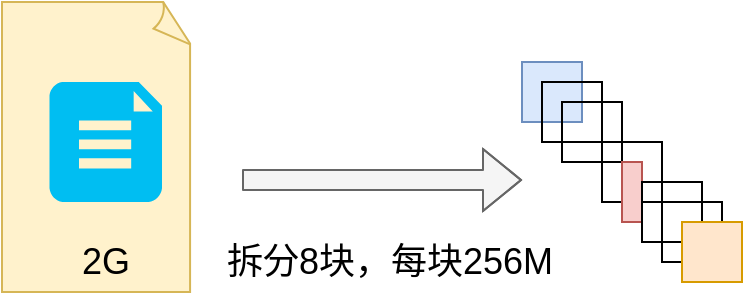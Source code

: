 <mxfile version="13.1.2" type="device"><diagram name="Page-1" id="822b0af5-4adb-64df-f703-e8dfc1f81529"><mxGraphModel dx="793" dy="441" grid="1" gridSize="10" guides="1" tooltips="1" connect="1" arrows="1" fold="1" page="1" pageScale="1" pageWidth="1100" pageHeight="850" background="#ffffff" math="0" shadow="0"><root><mxCell id="0"/><mxCell id="1" parent="0"/><mxCell id="OGfmCqroPAX-lMKXnhhq-3" value="" style="whiteSpace=wrap;html=1;shape=mxgraph.basic.document;fillColor=#fff2cc;strokeColor=#d6b656;" vertex="1" parent="1"><mxGeometry x="260" y="70" width="95" height="145" as="geometry"/></mxCell><mxCell id="OGfmCqroPAX-lMKXnhhq-4" value="" style="verticalLabelPosition=bottom;html=1;verticalAlign=top;align=center;strokeColor=none;fillColor=#00BEF2;shape=mxgraph.azure.file_2;pointerEvents=1;" vertex="1" parent="1"><mxGeometry x="283.75" y="110" width="56.25" height="60" as="geometry"/></mxCell><mxCell id="OGfmCqroPAX-lMKXnhhq-5" value="2G" style="text;html=1;strokeColor=none;fillColor=none;align=center;verticalAlign=middle;whiteSpace=wrap;rounded=0;fontSize=18;" vertex="1" parent="1"><mxGeometry x="291.88" y="190" width="40" height="20" as="geometry"/></mxCell><mxCell id="OGfmCqroPAX-lMKXnhhq-6" value="" style="rounded=0;whiteSpace=wrap;html=1;fillColor=#dae8fc;fontSize=18;strokeColor=#6c8ebf;" vertex="1" parent="1"><mxGeometry x="520" y="100" width="30" height="30" as="geometry"/></mxCell><mxCell id="OGfmCqroPAX-lMKXnhhq-7" value="" style="rounded=0;whiteSpace=wrap;html=1;fillColor=none;fontSize=18;" vertex="1" parent="1"><mxGeometry x="530" y="110" width="30" height="30" as="geometry"/></mxCell><mxCell id="OGfmCqroPAX-lMKXnhhq-8" value="" style="rounded=0;whiteSpace=wrap;html=1;fillColor=none;fontSize=18;" vertex="1" parent="1"><mxGeometry x="540" y="120" width="30" height="30" as="geometry"/></mxCell><mxCell id="OGfmCqroPAX-lMKXnhhq-10" value="" style="rounded=0;whiteSpace=wrap;html=1;fillColor=none;fontSize=18;" vertex="1" parent="1"><mxGeometry x="560" y="140" width="30" height="30" as="geometry"/></mxCell><mxCell id="OGfmCqroPAX-lMKXnhhq-11" value="" style="rounded=0;whiteSpace=wrap;html=1;fillColor=#f8cecc;fontSize=18;strokeColor=#b85450;" vertex="1" parent="1"><mxGeometry x="570" y="150" width="10" height="30" as="geometry"/></mxCell><mxCell id="OGfmCqroPAX-lMKXnhhq-12" value="" style="rounded=0;whiteSpace=wrap;html=1;fillColor=none;fontSize=18;" vertex="1" parent="1"><mxGeometry x="580" y="160" width="30" height="30" as="geometry"/></mxCell><mxCell id="OGfmCqroPAX-lMKXnhhq-13" value="" style="rounded=0;whiteSpace=wrap;html=1;fillColor=none;fontSize=18;" vertex="1" parent="1"><mxGeometry x="590" y="170" width="30" height="30" as="geometry"/></mxCell><mxCell id="OGfmCqroPAX-lMKXnhhq-14" value="" style="rounded=0;whiteSpace=wrap;html=1;fillColor=#ffe6cc;fontSize=18;strokeColor=#d79b00;" vertex="1" parent="1"><mxGeometry x="600" y="180" width="30" height="30" as="geometry"/></mxCell><mxCell id="OGfmCqroPAX-lMKXnhhq-15" value="" style="shape=flexArrow;endArrow=classic;html=1;fontSize=18;fillColor=#f5f5f5;strokeColor=#666666;" edge="1" parent="1"><mxGeometry width="50" height="50" relative="1" as="geometry"><mxPoint x="380" y="159" as="sourcePoint"/><mxPoint x="520" y="159" as="targetPoint"/><Array as="points"><mxPoint x="430" y="159"/></Array></mxGeometry></mxCell><mxCell id="OGfmCqroPAX-lMKXnhhq-17" value="拆分8块，每块256M" style="text;html=1;strokeColor=none;fillColor=none;align=center;verticalAlign=middle;whiteSpace=wrap;rounded=0;fontSize=18;" vertex="1" parent="1"><mxGeometry x="368" y="190" width="172" height="20" as="geometry"/></mxCell></root></mxGraphModel></diagram></mxfile>
